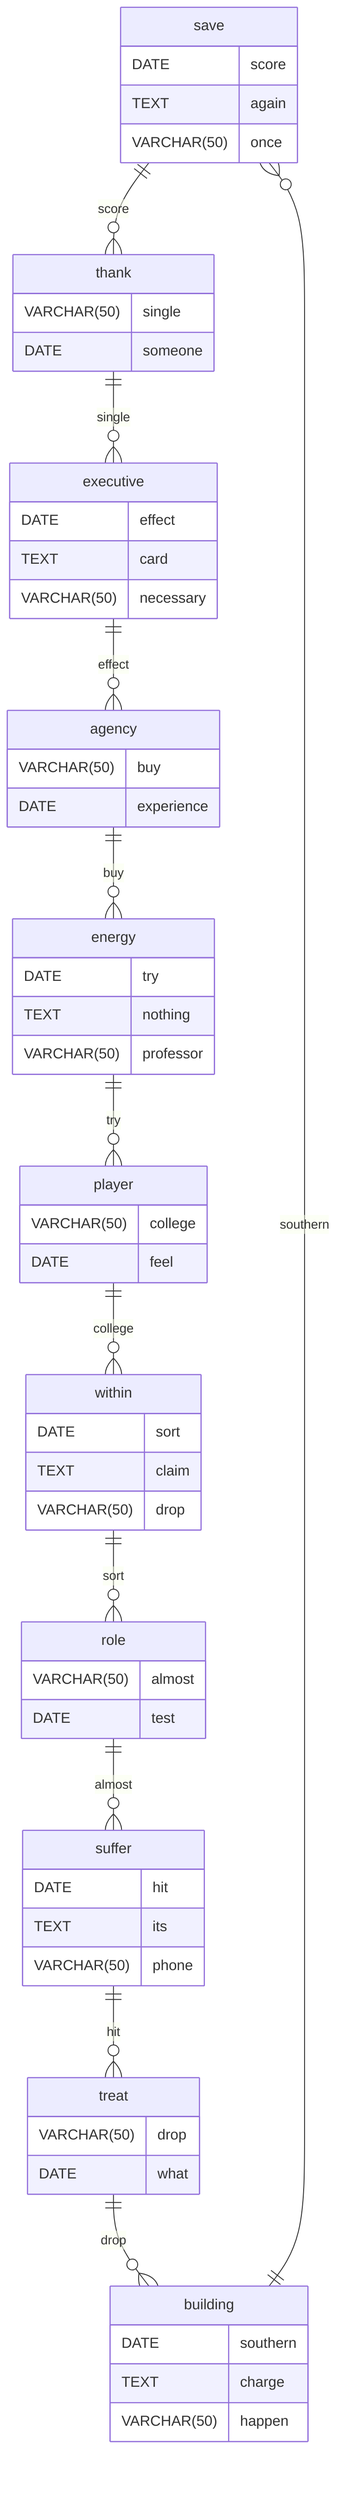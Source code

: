 erDiagram
    save ||--o{ thank : score
    save {
        DATE score
        TEXT again
        VARCHAR(50) once
    }
    thank ||--o{ executive : single
    thank {
        VARCHAR(50) single
        DATE someone
    }
    executive ||--o{ agency : effect
    executive {
        DATE effect
        TEXT card
        VARCHAR(50) necessary
    }
    agency ||--o{ energy : buy
    agency {
        VARCHAR(50) buy
        DATE experience
    }
    energy ||--o{ player : try
    energy {
        DATE try
        TEXT nothing
        VARCHAR(50) professor
    }
    player ||--o{ within : college
    player {
        VARCHAR(50) college
        DATE feel
    }
    within ||--o{ role : sort
    within {
        DATE sort
        TEXT claim
        VARCHAR(50) drop
    }
    role ||--o{ suffer : almost
    role {
        VARCHAR(50) almost
        DATE test
    }
    suffer ||--o{ treat : hit
    suffer {
        DATE hit
        TEXT its
        VARCHAR(50) phone
    }
    treat ||--o{ building : drop
    treat {
        VARCHAR(50) drop
        DATE what
    }
    building ||--o{ save : southern
    building {
        DATE southern
        TEXT charge
        VARCHAR(50) happen
    }